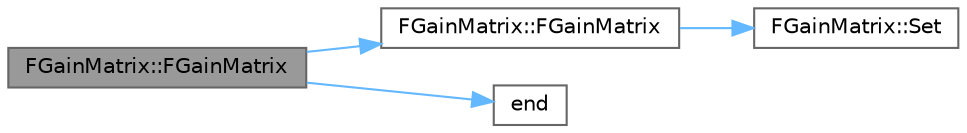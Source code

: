 digraph "FGainMatrix::FGainMatrix"
{
 // INTERACTIVE_SVG=YES
 // LATEX_PDF_SIZE
  bgcolor="transparent";
  edge [fontname=Helvetica,fontsize=10,labelfontname=Helvetica,labelfontsize=10];
  node [fontname=Helvetica,fontsize=10,shape=box,height=0.2,width=0.4];
  rankdir="LR";
  Node1 [id="Node000001",label="FGainMatrix::FGainMatrix",height=0.2,width=0.4,color="gray40", fillcolor="grey60", style="filled", fontcolor="black",tooltip=" "];
  Node1 -> Node2 [id="edge1_Node000001_Node000002",color="steelblue1",style="solid",tooltip=" "];
  Node2 [id="Node000002",label="FGainMatrix::FGainMatrix",height=0.2,width=0.4,color="grey40", fillcolor="white", style="filled",URL="$d6/d15/classFGainMatrix.html#abb49a876701c987f9c6a7c03653970b2",tooltip=" "];
  Node2 -> Node3 [id="edge2_Node000002_Node000003",color="steelblue1",style="solid",tooltip=" "];
  Node3 [id="Node000003",label="FGainMatrix::Set",height=0.2,width=0.4,color="grey40", fillcolor="white", style="filled",URL="$d6/d15/classFGainMatrix.html#a3d302c8ab73b2d17de94432fef64b951",tooltip=" "];
  Node1 -> Node4 [id="edge3_Node000001_Node000004",color="steelblue1",style="solid",tooltip=" "];
  Node4 [id="Node000004",label="end",height=0.2,width=0.4,color="grey40", fillcolor="white", style="filled",URL="$d9/d2d/MovieSceneBlendType_8h.html#a2c41a8885b9d370eb3be505c109a2898",tooltip=" "];
}
